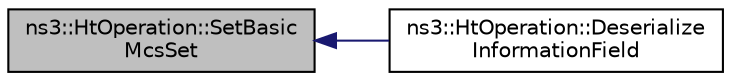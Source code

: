 digraph "ns3::HtOperation::SetBasicMcsSet"
{
  edge [fontname="Helvetica",fontsize="10",labelfontname="Helvetica",labelfontsize="10"];
  node [fontname="Helvetica",fontsize="10",shape=record];
  rankdir="LR";
  Node1 [label="ns3::HtOperation::SetBasic\lMcsSet",height=0.2,width=0.4,color="black", fillcolor="grey75", style="filled", fontcolor="black"];
  Node1 -> Node2 [dir="back",color="midnightblue",fontsize="10",style="solid"];
  Node2 [label="ns3::HtOperation::Deserialize\lInformationField",height=0.2,width=0.4,color="black", fillcolor="white", style="filled",URL="$db/dc6/classns3_1_1HtOperation.html#a47d788083e3938358995e474d4d5d9ab"];
}

